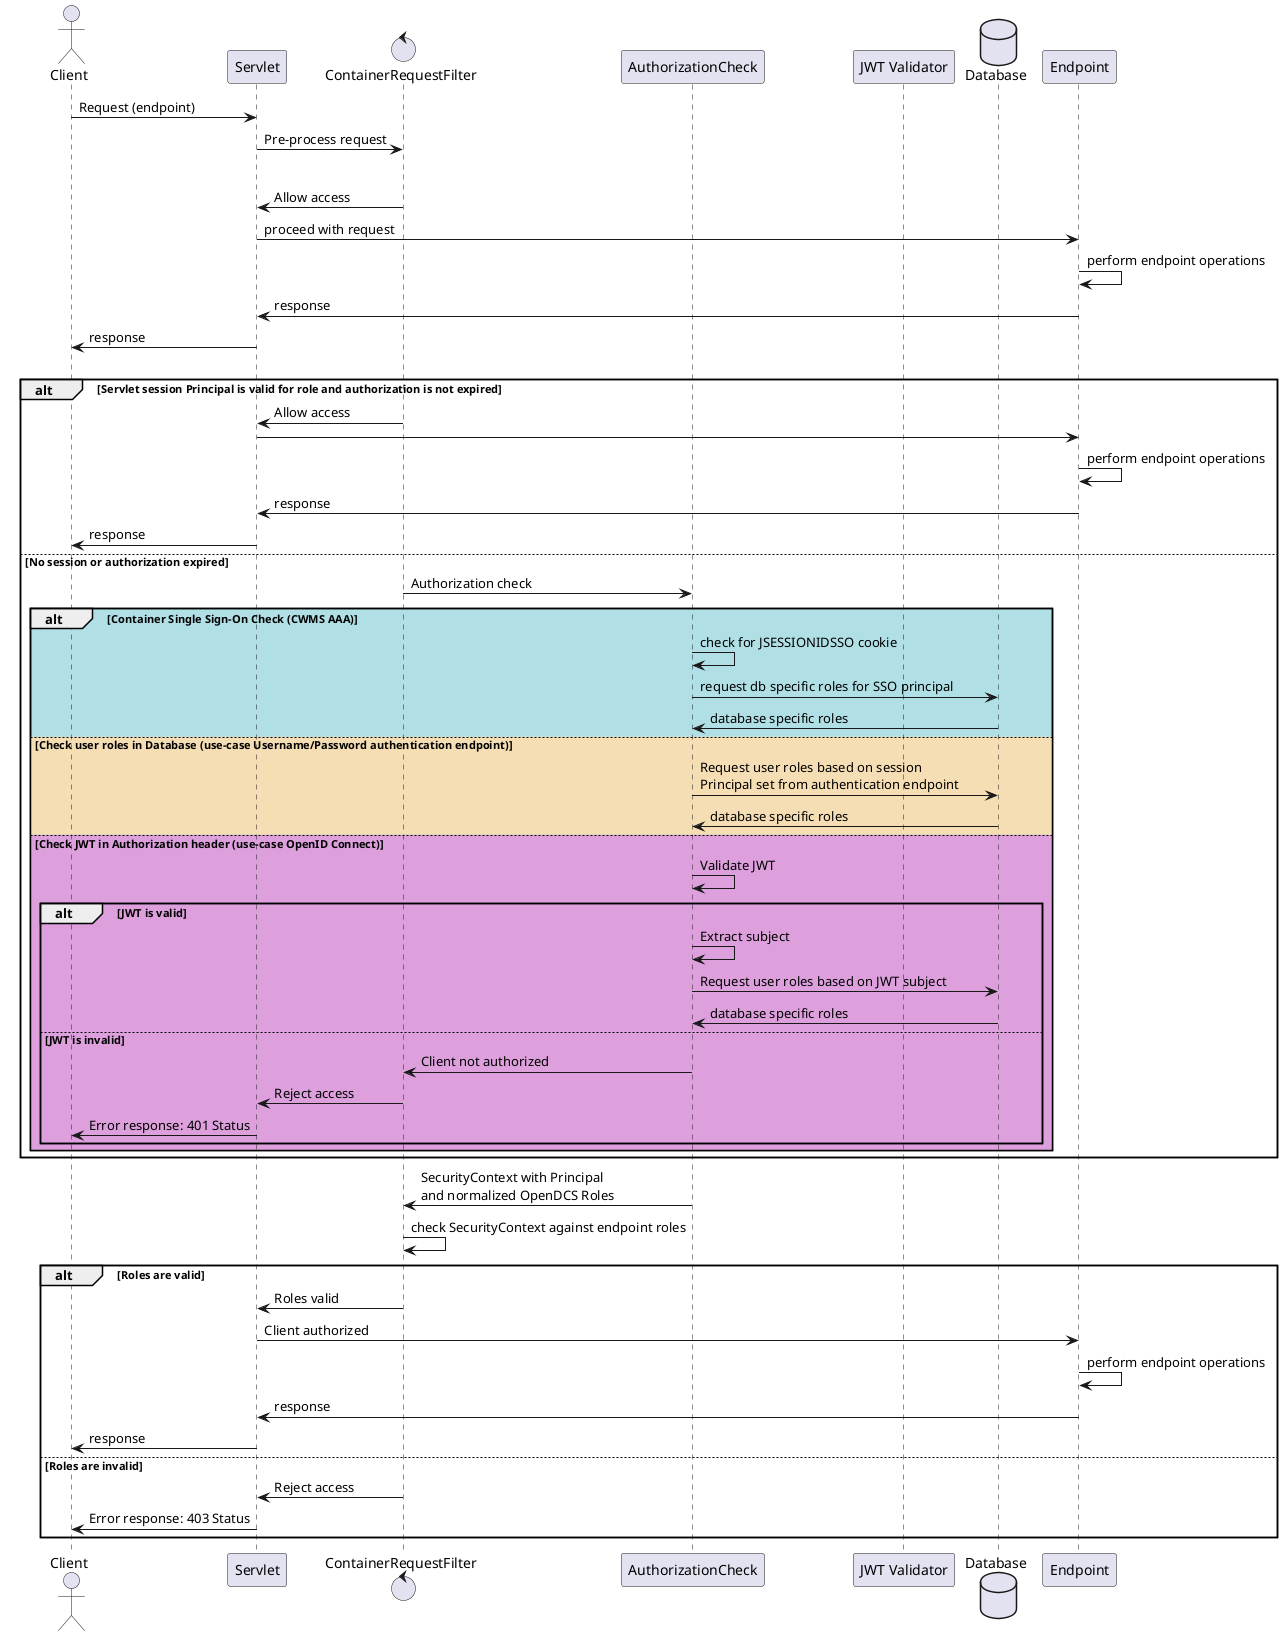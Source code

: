 @startuml
actor Client
participant "Servlet" as Servlet
control "ContainerRequestFilter" as Filter
participant "AuthorizationCheck" as AuthCheck
participant "JWT Validator" as JWT
database "Database" as Database
participant "Endpoint" as Resource

Client -> Servlet: Request (endpoint)
Servlet -> Filter: Pre-process request

alt Endpoint guest role only
    Filter -> Servlet: Allow access
    Servlet -> Resource: proceed with request
    Resource -> Resource: perform endpoint operations
    Resource -> Servlet: response
    Servlet -> Client: response
else Endpoint requires authorized role
    alt Servlet session Principal is valid for role and authorization is not expired
        Filter -> Servlet: Allow access
        Servlet -> Resource
        Resource -> Resource: perform endpoint operations
        Resource -> Servlet: response
        Servlet -> Client: response

    else No session or authorization expired
        Filter -> AuthCheck: Authorization check
        alt #PowderBlue Container Single Sign-On Check (CWMS AAA)
            AuthCheck -> AuthCheck: check for JSESSIONIDSSO cookie
            AuthCheck -> Database: request db specific roles for SSO principal
            Database -> AuthCheck: database specific roles
        else #Wheat Check user roles in Database (use-case Username/Password authentication endpoint)
            AuthCheck -> Database: Request user roles based on session\nPrincipal set from authentication endpoint
            Database -> AuthCheck: database specific roles
        else #Plum Check JWT in Authorization header (use-case OpenID Connect)
            AuthCheck -> AuthCheck: Validate JWT
            alt JWT is valid
                AuthCheck -> AuthCheck: Extract subject
                AuthCheck -> Database: Request user roles based on JWT subject
                Database -> AuthCheck: database specific roles
            else JWT is invalid
                AuthCheck -> Filter: Client not authorized
                Filter -> Servlet: Reject access
                Servlet -> Client: Error response: 401 Status
            end
    end
end
AuthCheck -> Filter: SecurityContext with Principal\nand normalized OpenDCS Roles
Filter -> Filter: check SecurityContext against endpoint roles
alt Roles are valid
    Filter -> Servlet: Roles valid
    Servlet -> Resource: Client authorized
    Resource -> Resource: perform endpoint operations
    Resource -> Servlet: response
    Servlet -> Client: response
else Roles are invalid
    Filter -> Servlet: Reject access
    Servlet -> Client: Error response: 403 Status
end

@enduml